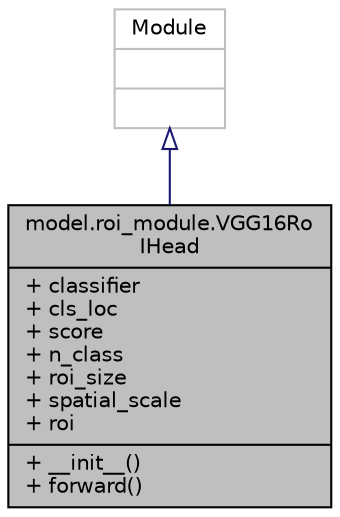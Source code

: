 digraph "model.roi_module.VGG16RoIHead"
{
 // LATEX_PDF_SIZE
  edge [fontname="Helvetica",fontsize="10",labelfontname="Helvetica",labelfontsize="10"];
  node [fontname="Helvetica",fontsize="10",shape=record];
  Node1 [label="{model.roi_module.VGG16Ro\lIHead\n|+ classifier\l+ cls_loc\l+ score\l+ n_class\l+ roi_size\l+ spatial_scale\l+ roi\l|+ __init__()\l+ forward()\l}",height=0.2,width=0.4,color="black", fillcolor="grey75", style="filled", fontcolor="black",tooltip=" "];
  Node2 -> Node1 [dir="back",color="midnightblue",fontsize="10",style="solid",arrowtail="onormal",fontname="Helvetica"];
  Node2 [label="{Module\n||}",height=0.2,width=0.4,color="grey75", fillcolor="white", style="filled",tooltip=" "];
}
